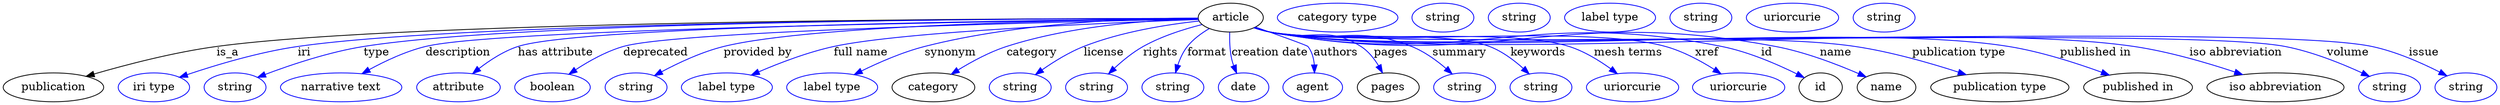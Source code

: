 digraph {
	graph [bb="0,0,3095.7,123"];
	node [label="\N"];
	article	[height=0.5,
		label=article,
		pos="1524.4,105",
		width=1.1193];
	publication	[height=0.5,
		pos="62.394,18",
		width=1.7332];
	article -> publication	[label=is_a,
		lp="278.39,61.5",
		pos="e,102.9,31.76 1483.9,104.04 1295.9,104.07 508.2,102.17 264.39,69 211.81,61.847 153.07,46.441 112.54,34.608"];
	iri	[color=blue,
		height=0.5,
		label="iri type",
		pos="187.39,18",
		width=1.2277];
	article -> iri	[color=blue,
		label=iri,
		lp="373.39,61.5",
		pos="e,219.33,30.67 1483.9,104.02 1305.3,103.94 587.99,101.54 365.39,69 317.64,62.019 264.57,45.989 228.91,33.949",
		style=solid];
	type	[color=blue,
		height=0.5,
		label=string,
		pos="288.39,18",
		width=1.0652];
	article -> type	[color=blue,
		label=type,
		lp="463.39,61.5",
		pos="e,316.23,30.454 1483.9,104.07 1313.2,104.15 652.61,102.27 447.39,69 404.55,62.054 357.33,46.085 325.57,34.049",
		style=solid];
	description	[color=blue,
		height=0.5,
		label="narrative text",
		pos="420.39,18",
		width=2.0943];
	article -> description	[color=blue,
		label=description,
		lp="564.89,61.5",
		pos="e,446.19,35.129 1484.1,103.57 1309,101.55 618.54,92.194 524.39,69 500.05,63.001 474.64,50.914 455.04,40.127",
		style=solid];
	"has attribute"	[color=blue,
		height=0.5,
		label=attribute,
		pos="565.39,18",
		width=1.4443];
	article -> "has attribute"	[color=blue,
		label="has attribute",
		lp="686.39,61.5",
		pos="e,583.02,35.098 1484.1,103.7 1321.7,102.33 720.17,95.487 639.39,69 621.7,63.199 604.33,51.839 590.86,41.412",
		style=solid];
	deprecated	[color=blue,
		height=0.5,
		label=boolean,
		pos="682.39,18",
		width=1.2999];
	article -> deprecated	[color=blue,
		label=deprecated,
		lp="809.89,61.5",
		pos="e,702.57,34.331 1484.2,103.24 1337.8,100.34 838.08,89.047 769.39,69 748.51,62.905 727.3,50.859 711.05,40.118",
		style=solid];
	"provided by"	[color=blue,
		height=0.5,
		label=string,
		pos="785.39,18",
		width=1.0652];
	article -> "provided by"	[color=blue,
		label="provided by",
		lp="936.89,61.5",
		pos="e,808.28,32.584 1484.1,103.72 1363.5,102.57 1006.8,96.85 894.39,69 867.11,62.242 838.28,48.704 817.13,37.418",
		style=solid];
	"full name"	[color=blue,
		height=0.5,
		label="label type",
		pos="898.39,18",
		width=1.5707];
	article -> "full name"	[color=blue,
		label="full name",
		lp="1064.9,61.5",
		pos="e,928.8,33.319 1484.1,102.64 1382.4,98.955 1117.4,87.807 1031.4,69 999.13,61.946 964.23,48.593 938.28,37.46",
		style=solid];
	synonym	[color=blue,
		height=0.5,
		label="label type",
		pos="1029.4,18",
		width=1.5707];
	article -> synonym	[color=blue,
		label=synonym,
		lp="1176.4,61.5",
		pos="e,1056.9,33.916 1484,104.45 1413.8,104.32 1265.2,99.975 1144.4,69 1117.1,61.998 1088,49.285 1065.9,38.431",
		style=solid];
	category	[height=0.5,
		pos="1155.4,18",
		width=1.4263];
	article -> category	[color=blue,
		label=category,
		lp="1276.9,61.5",
		pos="e,1177.6,34.507 1484.1,103.72 1428.9,102.27 1327.3,95.772 1245.4,69 1224.6,62.205 1203.1,50.485 1186.4,40.1",
		style=solid];
	license	[color=blue,
		height=0.5,
		label=string,
		pos="1263.4,18",
		width=1.0652];
	article -> license	[color=blue,
		label=license,
		lp="1366.4,61.5",
		pos="e,1282.1,33.942 1485,100.83 1447.1,96.772 1388.7,87.874 1341.4,69 1323.3,61.795 1304.9,50.243 1290.5,40.057",
		style=solid];
	rights	[color=blue,
		height=0.5,
		label=string,
		pos="1358.4,18",
		width=1.0652];
	article -> rights	[color=blue,
		label=rights,
		lp="1436.9,61.5",
		pos="e,1373,34.9 1488.5,96.421 1466.5,90.832 1438.2,81.931 1415.4,69 1402.7,61.833 1390.4,51.541 1380.4,42.155",
		style=solid];
	format	[color=blue,
		height=0.5,
		label=string,
		pos="1453.4,18",
		width=1.0652];
	article -> format	[color=blue,
		label=format,
		lp="1494.9,61.5",
		pos="e,1456.3,36.108 1497.7,91.493 1488,85.806 1477.6,78.255 1470.4,69 1465.2,62.287 1461.5,53.869 1458.9,45.865",
		style=solid];
	"creation date"	[color=blue,
		height=0.5,
		label=date,
		pos="1541.4,18",
		width=0.86659];
	article -> "creation date"	[color=blue,
		label="creation date",
		lp="1572.9,61.5",
		pos="e,1532.3,35.245 1523,86.665 1522.7,76.945 1523,64.665 1525.4,54 1526.1,50.908 1527.1,47.759 1528.2,44.681",
		style=solid];
	authors	[color=blue,
		height=0.5,
		label=agent,
		pos="1627.4,18",
		width=1.0291];
	article -> authors	[color=blue,
		label=authors,
		lp="1654.9,61.5",
		pos="e,1629.2,36.022 1555.1,93.231 1582.8,83.457 1619.3,70.366 1620.4,69 1625.5,62.651 1627.9,54.3 1628.7,46.246",
		style=solid];
	pages	[height=0.5,
		pos="1720.4,18",
		width=1.0652];
	article -> pages	[color=blue,
		label=pages,
		lp="1723.9,61.5",
		pos="e,1713.2,36.126 1554.2,92.724 1560.5,90.614 1567.1,88.579 1573.4,87 1622.7,74.618 1643.5,96.263 1686.4,69 1695.6,63.176 1702.9,53.888 \
1708.3,44.889",
		style=solid];
	summary	[color=blue,
		height=0.5,
		label=string,
		pos="1815.4,18",
		width=1.0652];
	article -> summary	[color=blue,
		label=summary,
		lp="1808.9,61.5",
		pos="e,1799.9,34.741 1553.9,92.537 1560.2,90.414 1567,88.421 1573.4,87 1650.2,69.999 1676.2,97.809 1749.4,69 1765.2,62.795 1780.4,51.712 \
1792.2,41.554",
		style=solid];
	keywords	[color=blue,
		height=0.5,
		label=string,
		pos="1910.4,18",
		width=1.0652];
	article -> keywords	[color=blue,
		label=keywords,
		lp="1906.9,61.5",
		pos="e,1895.8,34.696 1553.6,92.446 1560,90.302 1566.9,88.323 1573.4,87 1633,74.928 1789.6,90.675 1846.4,69 1862,63.037 1876.9,51.864 \
1888.4,41.59",
		style=solid];
	"mesh terms"	[color=blue,
		height=0.5,
		label=uriorcurie,
		pos="2024.4,18",
		width=1.5887];
	article -> "mesh terms"	[color=blue,
		label="mesh terms",
		lp="2018.9,61.5",
		pos="e,2005.4,35.046 1553.3,92.447 1559.8,90.273 1566.8,88.283 1573.4,87 1654.7,71.276 1866.5,93.957 1945.4,69 1964.2,63.067 1982.9,51.544 \
1997.4,41.053",
		style=solid];
	xref	[color=blue,
		height=0.5,
		label=uriorcurie,
		pos="2156.4,18",
		width=1.5887];
	article -> xref	[color=blue,
		label=xref,
		lp="2116.9,61.5",
		pos="e,2134.5,34.88 1553.3,92.388 1559.8,90.218 1566.8,88.244 1573.4,87 1680.9,66.847 1959.9,98.129 2065.4,69 2087,63.033 2109.1,51.069 \
2126.1,40.34",
		style=solid];
	id	[height=0.5,
		pos="2258.4,18",
		width=0.75];
	article -> id	[color=blue,
		label=id,
		lp="2191.4,61.5",
		pos="e,2237.8,30.192 1553.3,92.365 1559.8,90.197 1566.8,88.229 1573.4,87 1819.1,41.527 1890.3,117.98 2135.4,69 2168.7,62.339 2204.5,46.767 \
2228.8,34.757",
		style=solid];
	name	[height=0.5,
		pos="2339.4,18",
		width=1.011];
	article -> name	[color=blue,
		label=name,
		lp="2276.4,61.5",
		pos="e,2313.8,31.197 1553.3,92.348 1559.8,90.181 1566.8,88.218 1573.4,87 1848.5,36.579 1927.6,120.86 2202.4,69 2238.3,62.226 2277.2,47.206 \
2304.4,35.386",
		style=solid];
	"publication type"	[height=0.5,
		pos="2479.4,18",
		width=2.3831];
	article -> "publication type"	[color=blue,
		label="publication type",
		lp="2428.4,61.5",
		pos="e,2437.7,33.814 1553.3,92.329 1559.8,90.163 1566.7,88.205 1573.4,87 1732.4,58.171 2140.6,92.922 2300.4,69 2344.3,62.43 2392.7,48.482 \
2428.1,36.984",
		style=solid];
	"published in"	[height=0.5,
		pos="2650.4,18",
		width=1.8776];
	article -> "published in"	[color=blue,
		label="published in",
		lp="2597.4,61.5",
		pos="e,2614.6,33.416 1553.3,92.304 1559.8,90.139 1566.7,88.188 1573.4,87 1774,51.155 2289.2,101.72 2490.4,69 2530.1,62.542 2573.6,48.485 \
2605.2,36.915",
		style=solid];
	"iso abbreviation"	[height=0.5,
		pos="2821.4,18",
		width=2.3651];
	article -> "iso abbreviation"	[color=blue,
		label="iso abbreviation",
		lp="2771.9,61.5",
		pos="e,2780.5,33.913 1553.3,92.289 1559.8,90.125 1566.7,88.178 1573.4,87 1808,45.432 2409.7,103.85 2645.4,69 2688.4,62.636 2735.8,48.767 \
2770.6,37.247",
		style=solid];
	volume	[color=blue,
		height=0.5,
		label=string,
		pos="2962.4,18",
		width=1.0652];
	article -> volume	[color=blue,
		label=volume,
		lp="2910.4,61.5",
		pos="e,2937.5,31.726 1553.3,92.277 1559.8,90.113 1566.7,88.17 1573.4,87 1711.3,62.744 2696,95.722 2833.4,69 2866.8,62.496 2902.8,47.845 \
2928.3,36.073",
		style=solid];
	issue	[color=blue,
		height=0.5,
		label=string,
		pos="3057.4,18",
		width=1.0652];
	article -> issue	[color=blue,
		label=issue,
		lp="3004.9,61.5",
		pos="e,3033.7,32.428 1553.3,92.271 1559.8,90.108 1566.7,88.166 1573.4,87 1723,60.769 2791.8,100.44 2940.4,69 2970.2,62.69 3001.9,48.656 \
3024.7,37.057",
		style=solid];
	"named thing_category"	[color=blue,
		height=0.5,
		label="category type",
		pos="1657.4,105",
		width=2.0762];
	publication_pages	[color=blue,
		height=0.5,
		label=string,
		pos="1788.4,105",
		width=1.0652];
	publication_id	[color=blue,
		height=0.5,
		label=string,
		pos="1883.4,105",
		width=1.0652];
	publication_name	[color=blue,
		height=0.5,
		label="label type",
		pos="1996.4,105",
		width=1.5707];
	"publication_publication type"	[color=blue,
		height=0.5,
		label=string,
		pos="2109.4,105",
		width=1.0652];
	"article_published in"	[color=blue,
		height=0.5,
		label=uriorcurie,
		pos="2223.4,105",
		width=1.5887];
	"article_iso abbreviation"	[color=blue,
		height=0.5,
		label=string,
		pos="2337.4,105",
		width=1.0652];
}
